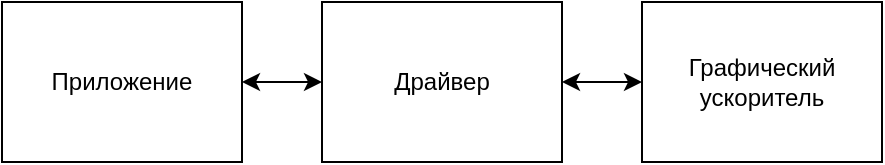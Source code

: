 <mxfile>
    <diagram id="M9lTY5xdTG6lLnAIb_LF" name="Page-1">
        <mxGraphModel dx="1212" dy="2100" grid="1" gridSize="10" guides="1" tooltips="1" connect="1" arrows="1" fold="1" page="1" pageScale="1" pageWidth="850" pageHeight="1100" math="0" shadow="0">
            <root>
                <mxCell id="0"/>
                <mxCell id="1" parent="0"/>
                <mxCell id="9" style="edgeStyle=none;html=1;entryX=0;entryY=0.5;entryDx=0;entryDy=0;startArrow=classic;startFill=1;" edge="1" parent="1" source="3" target="7">
                    <mxGeometry relative="1" as="geometry"/>
                </mxCell>
                <mxCell id="3" value="Приложение" style="rounded=0;whiteSpace=wrap;" vertex="1" parent="1">
                    <mxGeometry x="200" y="-720" width="120" height="80" as="geometry"/>
                </mxCell>
                <mxCell id="6" style="edgeStyle=none;html=1;entryX=0;entryY=0.5;entryDx=0;entryDy=0;startArrow=classic;startFill=1;" edge="1" parent="1" source="7" target="8">
                    <mxGeometry relative="1" as="geometry"/>
                </mxCell>
                <mxCell id="7" value="Драйвер" style="rounded=0;whiteSpace=wrap;" vertex="1" parent="1">
                    <mxGeometry x="360" y="-720" width="120" height="80" as="geometry"/>
                </mxCell>
                <mxCell id="8" value="Графический ускоритель" style="rounded=0;whiteSpace=wrap;" vertex="1" parent="1">
                    <mxGeometry x="520" y="-720" width="120" height="80" as="geometry"/>
                </mxCell>
            </root>
        </mxGraphModel>
    </diagram>
</mxfile>